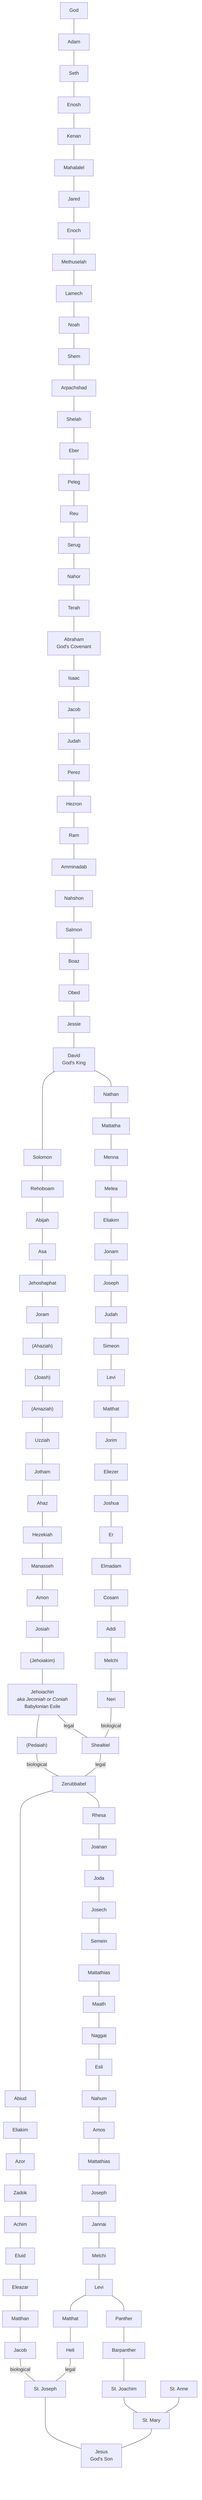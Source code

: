 graph TD
    %% God to Abraham
    God
    ---
    Adam
    ---
    Seth
    ---
    Enosh
    ---
    Kenan
    ---
    Mahalalel
    ---
    Jared
    ---
    Enoch
    ---
    Methuselah
    ---
    Lamech
    ---
    Noah
    ---
    Shem
    ---
    Arpachshad
    ---
    Shelah
    ---
    Eber
    ---
    Peleg
    ---
    Reu
    ---
    Serug
    ---
    Nahor
    ---
    Terah
    ---
    %% Abrham to David
    Abraham["
    Abraham
    God's Covenant
    "]
    ---
    Isaac
    ---
    Jacob
    ---
    Judah
    ---
    Perez
    ---
    Hezron
    ---
    Ram
    ---
    Amminadab
    ---
    Nahshon
    ---
    Salmon
    ---
    Boaz
    ---
    Obed
    ---
    Jessie
    ---
    %% David to Jehoiachin
    David
    ---
    Solomon
    ---
    Rehoboam
    ---
    Abijah
    ---
    Asa
    ---
    Jehoshaphat
    ---
    Joram
    ---
    Ahaziah["(Ahaziah)"]
    ---
    Joash["(Joash)"]
    ---
    Amaziah["(Amaziah)"]
    ---
    Uzziah
    ---
    Jotham
    ---
    Ahaz
    ---
    Hezekiah
    ---
    Manasseh
    ---
    Amon
    ---
    Josiah
    ---
    Jehoiakim["(Jehoiakim)"]
    ---
    %% Jehoiachin to St. Joseph
    Jehoiachin["
    Jehoiachin
    <em>aka Jeconiah or Coniah</em>
    Babylonian Exile
    "]
    Jehoiachin --- Pedaiah["(Pedaiah)"]
    Jehoiachin --- |legal| Shealtiel
    Pedaiah --- |biological| Zerubbabel
    Shealtiel --- |legal| Zerubbabel
    Zerubbabel
    ---
    Abiud
    ---
    Eliakim
    ---
    Azor
    ---
    Zadok
    ---
    Achim
    ---
    Eluid
    ---
    Eleazar
    ---
    Matthan
    ---
    Jacob2[Jacob] --- |biological| Joseph[St. Joseph]
    %% David to St. Mary
    David["
    David
    God's King
    "]
    ---
    Nathan
    ---
    Mattatha
    ---
    Menna
    ---
    Melea
    ---
    Eliakim2[Eliakim]
    ---
    Jonam
    ---
    Joseph2[Joseph]
    ---
    Judah2[Judah]
    ---
    Simeon
    ---
    Levi
    ---
    Matthat
    ---
    Jorim
    ---
    Eliezer
    ---
    Joshua
    ---
    Er
    ---
    Elmadam
    ---
    Cosam
    ---
    Addi
    ---
    Melchi
    ---
    Neri --- |biological| Shealtiel
    Zerubbabel --- Rhesa
    ---
    Joanan
    ---
    Joda
    ---
    Josech
    ---
    Semein
    ---
    Mattathias
    ---
    Maath
    ---
    Naggai
    ---
    Esli
    ---
    Nahum
    ---
    Amos
    ---
    Mattathias2[Mattathias]
    ---
    Joseph3[Joseph]
    ---
    Jannai
    ---
    Melchi2[Melchi]
    ---
    Levi2[Levi]
    ---
    Matthat2[Matthat]
    ---
    Heli --- |legal| Joseph
    Levi2 --- Panther
    ---
    Barpanther
    ---
    Joachim[St. Joachim] --- Mary[St. Mary]
    Anne[St. Anne] --- Mary
    %% St. Mary to Jesus
    Mary
    ---
    Jesus["
    Jesus
    God's Son
    "]
    Joseph --- Jesus
